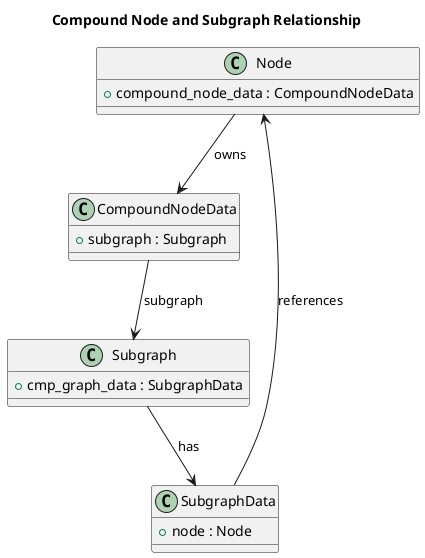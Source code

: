 @startuml
title Compound Node and Subgraph Relationship

' Classes for Node and Subgraph:

class Node {
    + compound_node_data : CompoundNodeData
}

class CompoundNodeData {
    + subgraph : Subgraph
}

class Subgraph {
    + cmp_graph_data : SubgraphData
    ' possibly also has .nodes dict referencing Node
}

class SubgraphData {
    + node : Node
}

' Show the links:
Node --> CompoundNodeData : owns
CompoundNodeData --> Subgraph : subgraph
Subgraph --> SubgraphData : has
SubgraphData --> Node : references

@enduml
